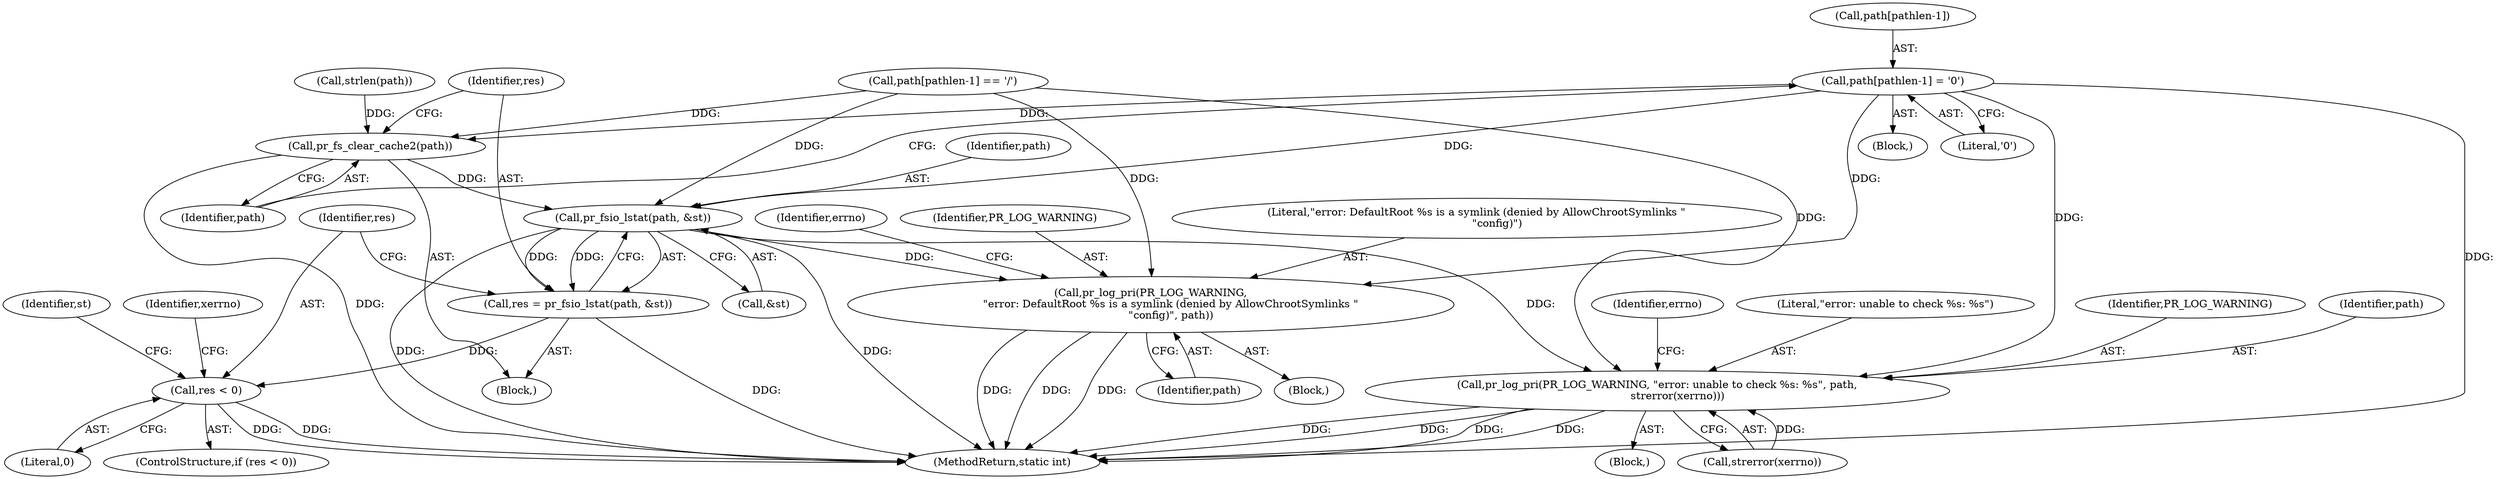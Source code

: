 digraph "1_proftpd_349addc3be4fcdad9bd4ec01ad1ccd916c898ed8@array" {
"1000279" [label="(Call,path[pathlen-1] = '\0')"];
"1000286" [label="(Call,pr_fs_clear_cache2(path))"];
"1000290" [label="(Call,pr_fsio_lstat(path, &st))"];
"1000288" [label="(Call,res = pr_fsio_lstat(path, &st))"];
"1000295" [label="(Call,res < 0)"];
"1000302" [label="(Call,pr_log_pri(PR_LOG_WARNING, \"error: unable to check %s: %s\", path,\n            strerror(xerrno)))"];
"1000320" [label="(Call,pr_log_pri(PR_LOG_WARNING,\n            \"error: DefaultRoot %s is a symlink (denied by AllowChrootSymlinks \"\n            \"config)\", path))"];
"1000285" [label="(Literal,'\0')"];
"1000278" [label="(Block,)"];
"1000292" [label="(Call,&st)"];
"1000279" [label="(Call,path[pathlen-1] = '\0')"];
"1000325" [label="(Identifier,errno)"];
"1000287" [label="(Identifier,path)"];
"1000321" [label="(Identifier,PR_LOG_WARNING)"];
"1000319" [label="(Block,)"];
"1000294" [label="(ControlStructure,if (res < 0))"];
"1000297" [label="(Literal,0)"];
"1000223" [label="(Block,)"];
"1000291" [label="(Identifier,path)"];
"1000380" [label="(MethodReturn,static int)"];
"1000303" [label="(Identifier,PR_LOG_WARNING)"];
"1000295" [label="(Call,res < 0)"];
"1000323" [label="(Identifier,path)"];
"1000286" [label="(Call,pr_fs_clear_cache2(path))"];
"1000305" [label="(Identifier,path)"];
"1000271" [label="(Call,path[pathlen-1] == '/')"];
"1000290" [label="(Call,pr_fsio_lstat(path, &st))"];
"1000309" [label="(Identifier,errno)"];
"1000289" [label="(Identifier,res)"];
"1000298" [label="(Block,)"];
"1000264" [label="(Call,strlen(path))"];
"1000320" [label="(Call,pr_log_pri(PR_LOG_WARNING,\n            \"error: DefaultRoot %s is a symlink (denied by AllowChrootSymlinks \"\n            \"config)\", path))"];
"1000300" [label="(Identifier,xerrno)"];
"1000304" [label="(Literal,\"error: unable to check %s: %s\")"];
"1000322" [label="(Literal,\"error: DefaultRoot %s is a symlink (denied by AllowChrootSymlinks \"\n            \"config)\")"];
"1000306" [label="(Call,strerror(xerrno))"];
"1000288" [label="(Call,res = pr_fsio_lstat(path, &st))"];
"1000280" [label="(Call,path[pathlen-1])"];
"1000317" [label="(Identifier,st)"];
"1000302" [label="(Call,pr_log_pri(PR_LOG_WARNING, \"error: unable to check %s: %s\", path,\n            strerror(xerrno)))"];
"1000296" [label="(Identifier,res)"];
"1000279" -> "1000278"  [label="AST: "];
"1000279" -> "1000285"  [label="CFG: "];
"1000280" -> "1000279"  [label="AST: "];
"1000285" -> "1000279"  [label="AST: "];
"1000287" -> "1000279"  [label="CFG: "];
"1000279" -> "1000380"  [label="DDG: "];
"1000279" -> "1000286"  [label="DDG: "];
"1000279" -> "1000290"  [label="DDG: "];
"1000279" -> "1000302"  [label="DDG: "];
"1000279" -> "1000320"  [label="DDG: "];
"1000286" -> "1000223"  [label="AST: "];
"1000286" -> "1000287"  [label="CFG: "];
"1000287" -> "1000286"  [label="AST: "];
"1000289" -> "1000286"  [label="CFG: "];
"1000286" -> "1000380"  [label="DDG: "];
"1000264" -> "1000286"  [label="DDG: "];
"1000271" -> "1000286"  [label="DDG: "];
"1000286" -> "1000290"  [label="DDG: "];
"1000290" -> "1000288"  [label="AST: "];
"1000290" -> "1000292"  [label="CFG: "];
"1000291" -> "1000290"  [label="AST: "];
"1000292" -> "1000290"  [label="AST: "];
"1000288" -> "1000290"  [label="CFG: "];
"1000290" -> "1000380"  [label="DDG: "];
"1000290" -> "1000380"  [label="DDG: "];
"1000290" -> "1000288"  [label="DDG: "];
"1000290" -> "1000288"  [label="DDG: "];
"1000271" -> "1000290"  [label="DDG: "];
"1000290" -> "1000302"  [label="DDG: "];
"1000290" -> "1000320"  [label="DDG: "];
"1000288" -> "1000223"  [label="AST: "];
"1000289" -> "1000288"  [label="AST: "];
"1000296" -> "1000288"  [label="CFG: "];
"1000288" -> "1000380"  [label="DDG: "];
"1000288" -> "1000295"  [label="DDG: "];
"1000295" -> "1000294"  [label="AST: "];
"1000295" -> "1000297"  [label="CFG: "];
"1000296" -> "1000295"  [label="AST: "];
"1000297" -> "1000295"  [label="AST: "];
"1000300" -> "1000295"  [label="CFG: "];
"1000317" -> "1000295"  [label="CFG: "];
"1000295" -> "1000380"  [label="DDG: "];
"1000295" -> "1000380"  [label="DDG: "];
"1000302" -> "1000298"  [label="AST: "];
"1000302" -> "1000306"  [label="CFG: "];
"1000303" -> "1000302"  [label="AST: "];
"1000304" -> "1000302"  [label="AST: "];
"1000305" -> "1000302"  [label="AST: "];
"1000306" -> "1000302"  [label="AST: "];
"1000309" -> "1000302"  [label="CFG: "];
"1000302" -> "1000380"  [label="DDG: "];
"1000302" -> "1000380"  [label="DDG: "];
"1000302" -> "1000380"  [label="DDG: "];
"1000302" -> "1000380"  [label="DDG: "];
"1000271" -> "1000302"  [label="DDG: "];
"1000306" -> "1000302"  [label="DDG: "];
"1000320" -> "1000319"  [label="AST: "];
"1000320" -> "1000323"  [label="CFG: "];
"1000321" -> "1000320"  [label="AST: "];
"1000322" -> "1000320"  [label="AST: "];
"1000323" -> "1000320"  [label="AST: "];
"1000325" -> "1000320"  [label="CFG: "];
"1000320" -> "1000380"  [label="DDG: "];
"1000320" -> "1000380"  [label="DDG: "];
"1000320" -> "1000380"  [label="DDG: "];
"1000271" -> "1000320"  [label="DDG: "];
}

